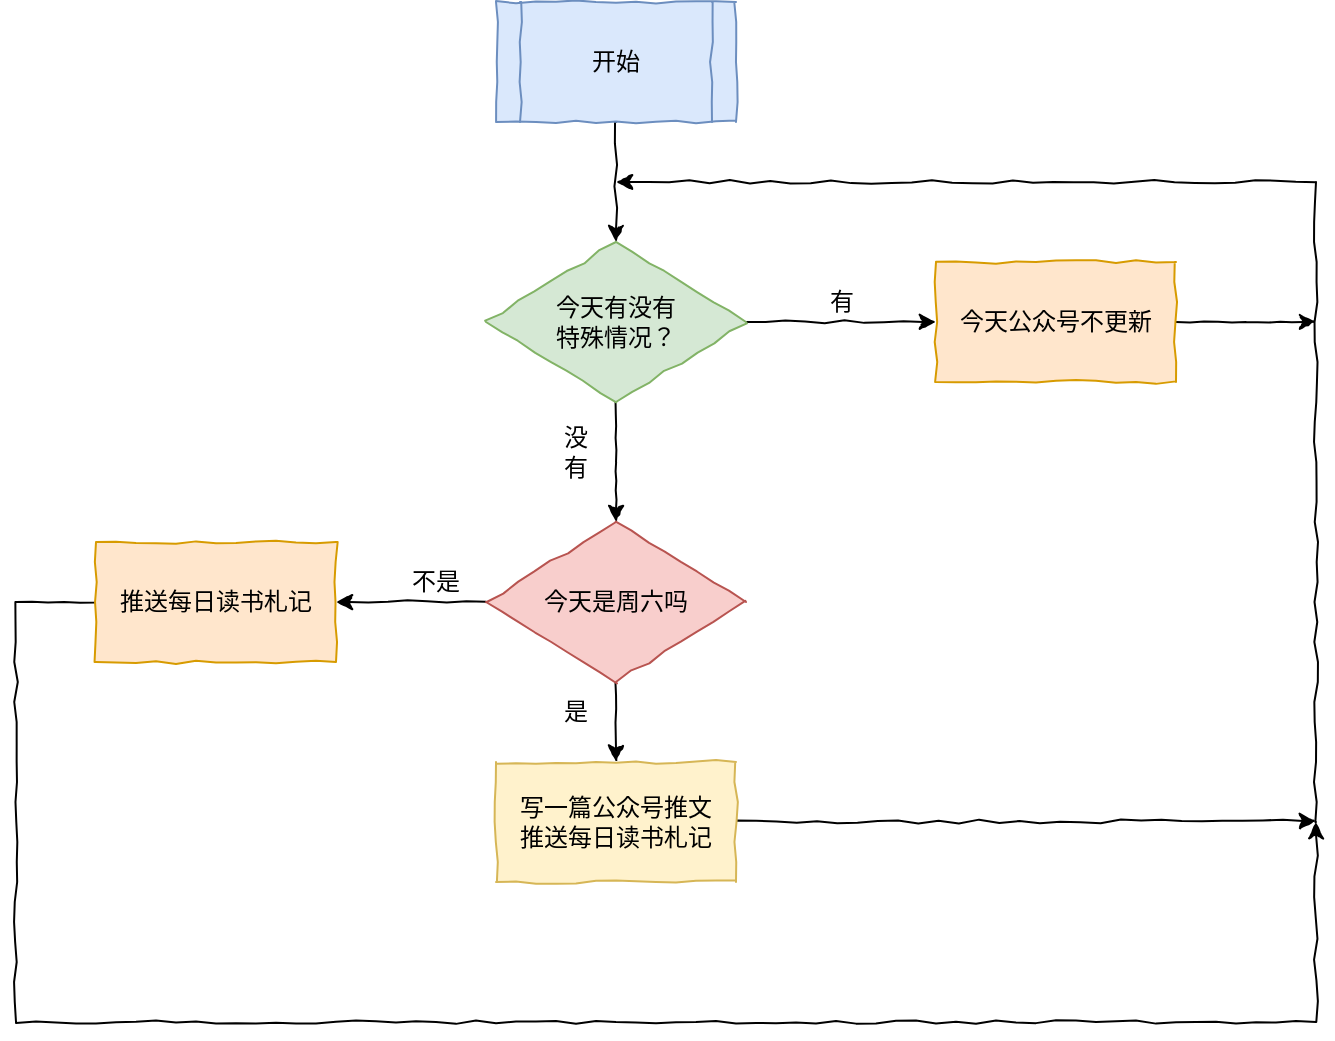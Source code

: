 <mxfile version="12.3.2" type="device" pages="1"><diagram id="5WoMGYbZ_hZHcR_U8a3Q" name="第 1 页"><mxGraphModel dx="1221" dy="714" grid="1" gridSize="10" guides="1" tooltips="1" connect="1" arrows="1" fold="1" page="1" pageScale="1" pageWidth="827" pageHeight="1169" math="0" shadow="0"><root><mxCell id="0"/><mxCell id="1" parent="0"/><mxCell id="QWypg569rU2glj-DNVWe-11" style="edgeStyle=orthogonalEdgeStyle;rounded=0;orthogonalLoop=1;jettySize=auto;html=1;exitX=0.5;exitY=1;exitDx=0;exitDy=0;entryX=0.5;entryY=0;entryDx=0;entryDy=0;comic=1;" edge="1" parent="1" source="QWypg569rU2glj-DNVWe-1" target="QWypg569rU2glj-DNVWe-4"><mxGeometry relative="1" as="geometry"/></mxCell><mxCell id="QWypg569rU2glj-DNVWe-1" value="开始" style="shape=process;whiteSpace=wrap;html=1;backgroundOutline=1;comic=1;fillColor=#dae8fc;strokeColor=#6c8ebf;" vertex="1" parent="1"><mxGeometry x="328" y="220" width="120" height="60" as="geometry"/></mxCell><mxCell id="QWypg569rU2glj-DNVWe-8" style="edgeStyle=orthogonalEdgeStyle;rounded=0;orthogonalLoop=1;jettySize=auto;html=1;exitX=1;exitY=0.5;exitDx=0;exitDy=0;entryX=0;entryY=0.5;entryDx=0;entryDy=0;comic=1;" edge="1" parent="1" source="QWypg569rU2glj-DNVWe-4" target="QWypg569rU2glj-DNVWe-7"><mxGeometry relative="1" as="geometry"/></mxCell><mxCell id="QWypg569rU2glj-DNVWe-9" style="edgeStyle=orthogonalEdgeStyle;rounded=0;orthogonalLoop=1;jettySize=auto;html=1;exitX=0.5;exitY=1;exitDx=0;exitDy=0;comic=1;" edge="1" parent="1" source="QWypg569rU2glj-DNVWe-4"><mxGeometry relative="1" as="geometry"><mxPoint x="388" y="480" as="targetPoint"/></mxGeometry></mxCell><mxCell id="QWypg569rU2glj-DNVWe-4" value="今天有没有&lt;br&gt;特殊情况？" style="rhombus;whiteSpace=wrap;html=1;comic=1;fillColor=#d5e8d4;strokeColor=#82b366;" vertex="1" parent="1"><mxGeometry x="323" y="340" width="130" height="80" as="geometry"/></mxCell><mxCell id="QWypg569rU2glj-DNVWe-31" style="edgeStyle=orthogonalEdgeStyle;rounded=0;orthogonalLoop=1;jettySize=auto;html=1;exitX=1;exitY=0.5;exitDx=0;exitDy=0;comic=1;" edge="1" parent="1" source="QWypg569rU2glj-DNVWe-7"><mxGeometry relative="1" as="geometry"><mxPoint x="738" y="379.931" as="targetPoint"/></mxGeometry></mxCell><mxCell id="QWypg569rU2glj-DNVWe-7" value="今天公众号不更新" style="rounded=0;whiteSpace=wrap;html=1;comic=1;fillColor=#ffe6cc;strokeColor=#d79b00;" vertex="1" parent="1"><mxGeometry x="548" y="350" width="120" height="60" as="geometry"/></mxCell><mxCell id="QWypg569rU2glj-DNVWe-10" value="有" style="text;html=1;strokeColor=none;fillColor=none;align=center;verticalAlign=middle;whiteSpace=wrap;rounded=0;comic=1;" vertex="1" parent="1"><mxGeometry x="480.5" y="360" width="40" height="20" as="geometry"/></mxCell><mxCell id="QWypg569rU2glj-DNVWe-12" value="没有" style="text;html=1;strokeColor=none;fillColor=none;align=center;verticalAlign=middle;whiteSpace=wrap;rounded=0;comic=1;" vertex="1" parent="1"><mxGeometry x="358" y="430" width="20" height="30" as="geometry"/></mxCell><mxCell id="QWypg569rU2glj-DNVWe-17" style="edgeStyle=orthogonalEdgeStyle;rounded=0;orthogonalLoop=1;jettySize=auto;html=1;exitX=0.5;exitY=1;exitDx=0;exitDy=0;entryX=0.5;entryY=0;entryDx=0;entryDy=0;comic=1;" edge="1" parent="1" source="QWypg569rU2glj-DNVWe-15" target="QWypg569rU2glj-DNVWe-16"><mxGeometry relative="1" as="geometry"/></mxCell><mxCell id="QWypg569rU2glj-DNVWe-18" style="edgeStyle=orthogonalEdgeStyle;rounded=0;orthogonalLoop=1;jettySize=auto;html=1;exitX=0;exitY=0.5;exitDx=0;exitDy=0;entryX=1;entryY=0.5;entryDx=0;entryDy=0;comic=1;" edge="1" parent="1" source="QWypg569rU2glj-DNVWe-15" target="QWypg569rU2glj-DNVWe-19"><mxGeometry relative="1" as="geometry"><mxPoint x="538" y="519.931" as="targetPoint"/></mxGeometry></mxCell><mxCell id="QWypg569rU2glj-DNVWe-15" value="今天是周六吗" style="rhombus;whiteSpace=wrap;html=1;comic=1;fillColor=#f8cecc;strokeColor=#b85450;" vertex="1" parent="1"><mxGeometry x="323" y="480" width="130" height="80" as="geometry"/></mxCell><mxCell id="QWypg569rU2glj-DNVWe-27" style="edgeStyle=orthogonalEdgeStyle;rounded=0;orthogonalLoop=1;jettySize=auto;html=1;comic=1;" edge="1" parent="1"><mxGeometry relative="1" as="geometry"><mxPoint x="388" y="310" as="targetPoint"/><mxPoint x="738" y="630" as="sourcePoint"/><Array as="points"><mxPoint x="738" y="630"/><mxPoint x="738" y="310"/></Array></mxGeometry></mxCell><mxCell id="QWypg569rU2glj-DNVWe-38" style="edgeStyle=orthogonalEdgeStyle;rounded=0;comic=1;orthogonalLoop=1;jettySize=auto;html=1;exitX=1;exitY=0.5;exitDx=0;exitDy=0;" edge="1" parent="1" source="QWypg569rU2glj-DNVWe-16"><mxGeometry relative="1" as="geometry"><mxPoint x="738.0" y="629.529" as="targetPoint"/></mxGeometry></mxCell><mxCell id="QWypg569rU2glj-DNVWe-16" value="写一篇公众号推文&lt;br&gt;推送每日读书札记" style="rounded=0;whiteSpace=wrap;html=1;comic=1;fillColor=#fff2cc;strokeColor=#d6b656;" vertex="1" parent="1"><mxGeometry x="328" y="600" width="120" height="60" as="geometry"/></mxCell><mxCell id="QWypg569rU2glj-DNVWe-36" style="edgeStyle=orthogonalEdgeStyle;rounded=0;comic=1;orthogonalLoop=1;jettySize=auto;html=1;exitX=0;exitY=0.5;exitDx=0;exitDy=0;" edge="1" parent="1" source="QWypg569rU2glj-DNVWe-19"><mxGeometry relative="1" as="geometry"><mxPoint x="738" y="630" as="targetPoint"/><Array as="points"><mxPoint x="88" y="520"/><mxPoint x="88" y="730"/><mxPoint x="738" y="730"/></Array></mxGeometry></mxCell><mxCell id="QWypg569rU2glj-DNVWe-19" value="推送每日读书札记" style="rounded=0;whiteSpace=wrap;html=1;comic=1;fillColor=#ffe6cc;strokeColor=#d79b00;" vertex="1" parent="1"><mxGeometry x="128" y="490" width="120" height="60" as="geometry"/></mxCell><mxCell id="QWypg569rU2glj-DNVWe-22" value="不是" style="text;html=1;strokeColor=none;fillColor=none;align=center;verticalAlign=middle;whiteSpace=wrap;rounded=0;comic=1;" vertex="1" parent="1"><mxGeometry x="278" y="500" width="40" height="20" as="geometry"/></mxCell><mxCell id="QWypg569rU2glj-DNVWe-25" value="是" style="text;html=1;strokeColor=none;fillColor=none;align=center;verticalAlign=middle;whiteSpace=wrap;rounded=0;comic=1;" vertex="1" parent="1"><mxGeometry x="353" y="560" width="30" height="30" as="geometry"/></mxCell></root></mxGraphModel></diagram></mxfile>